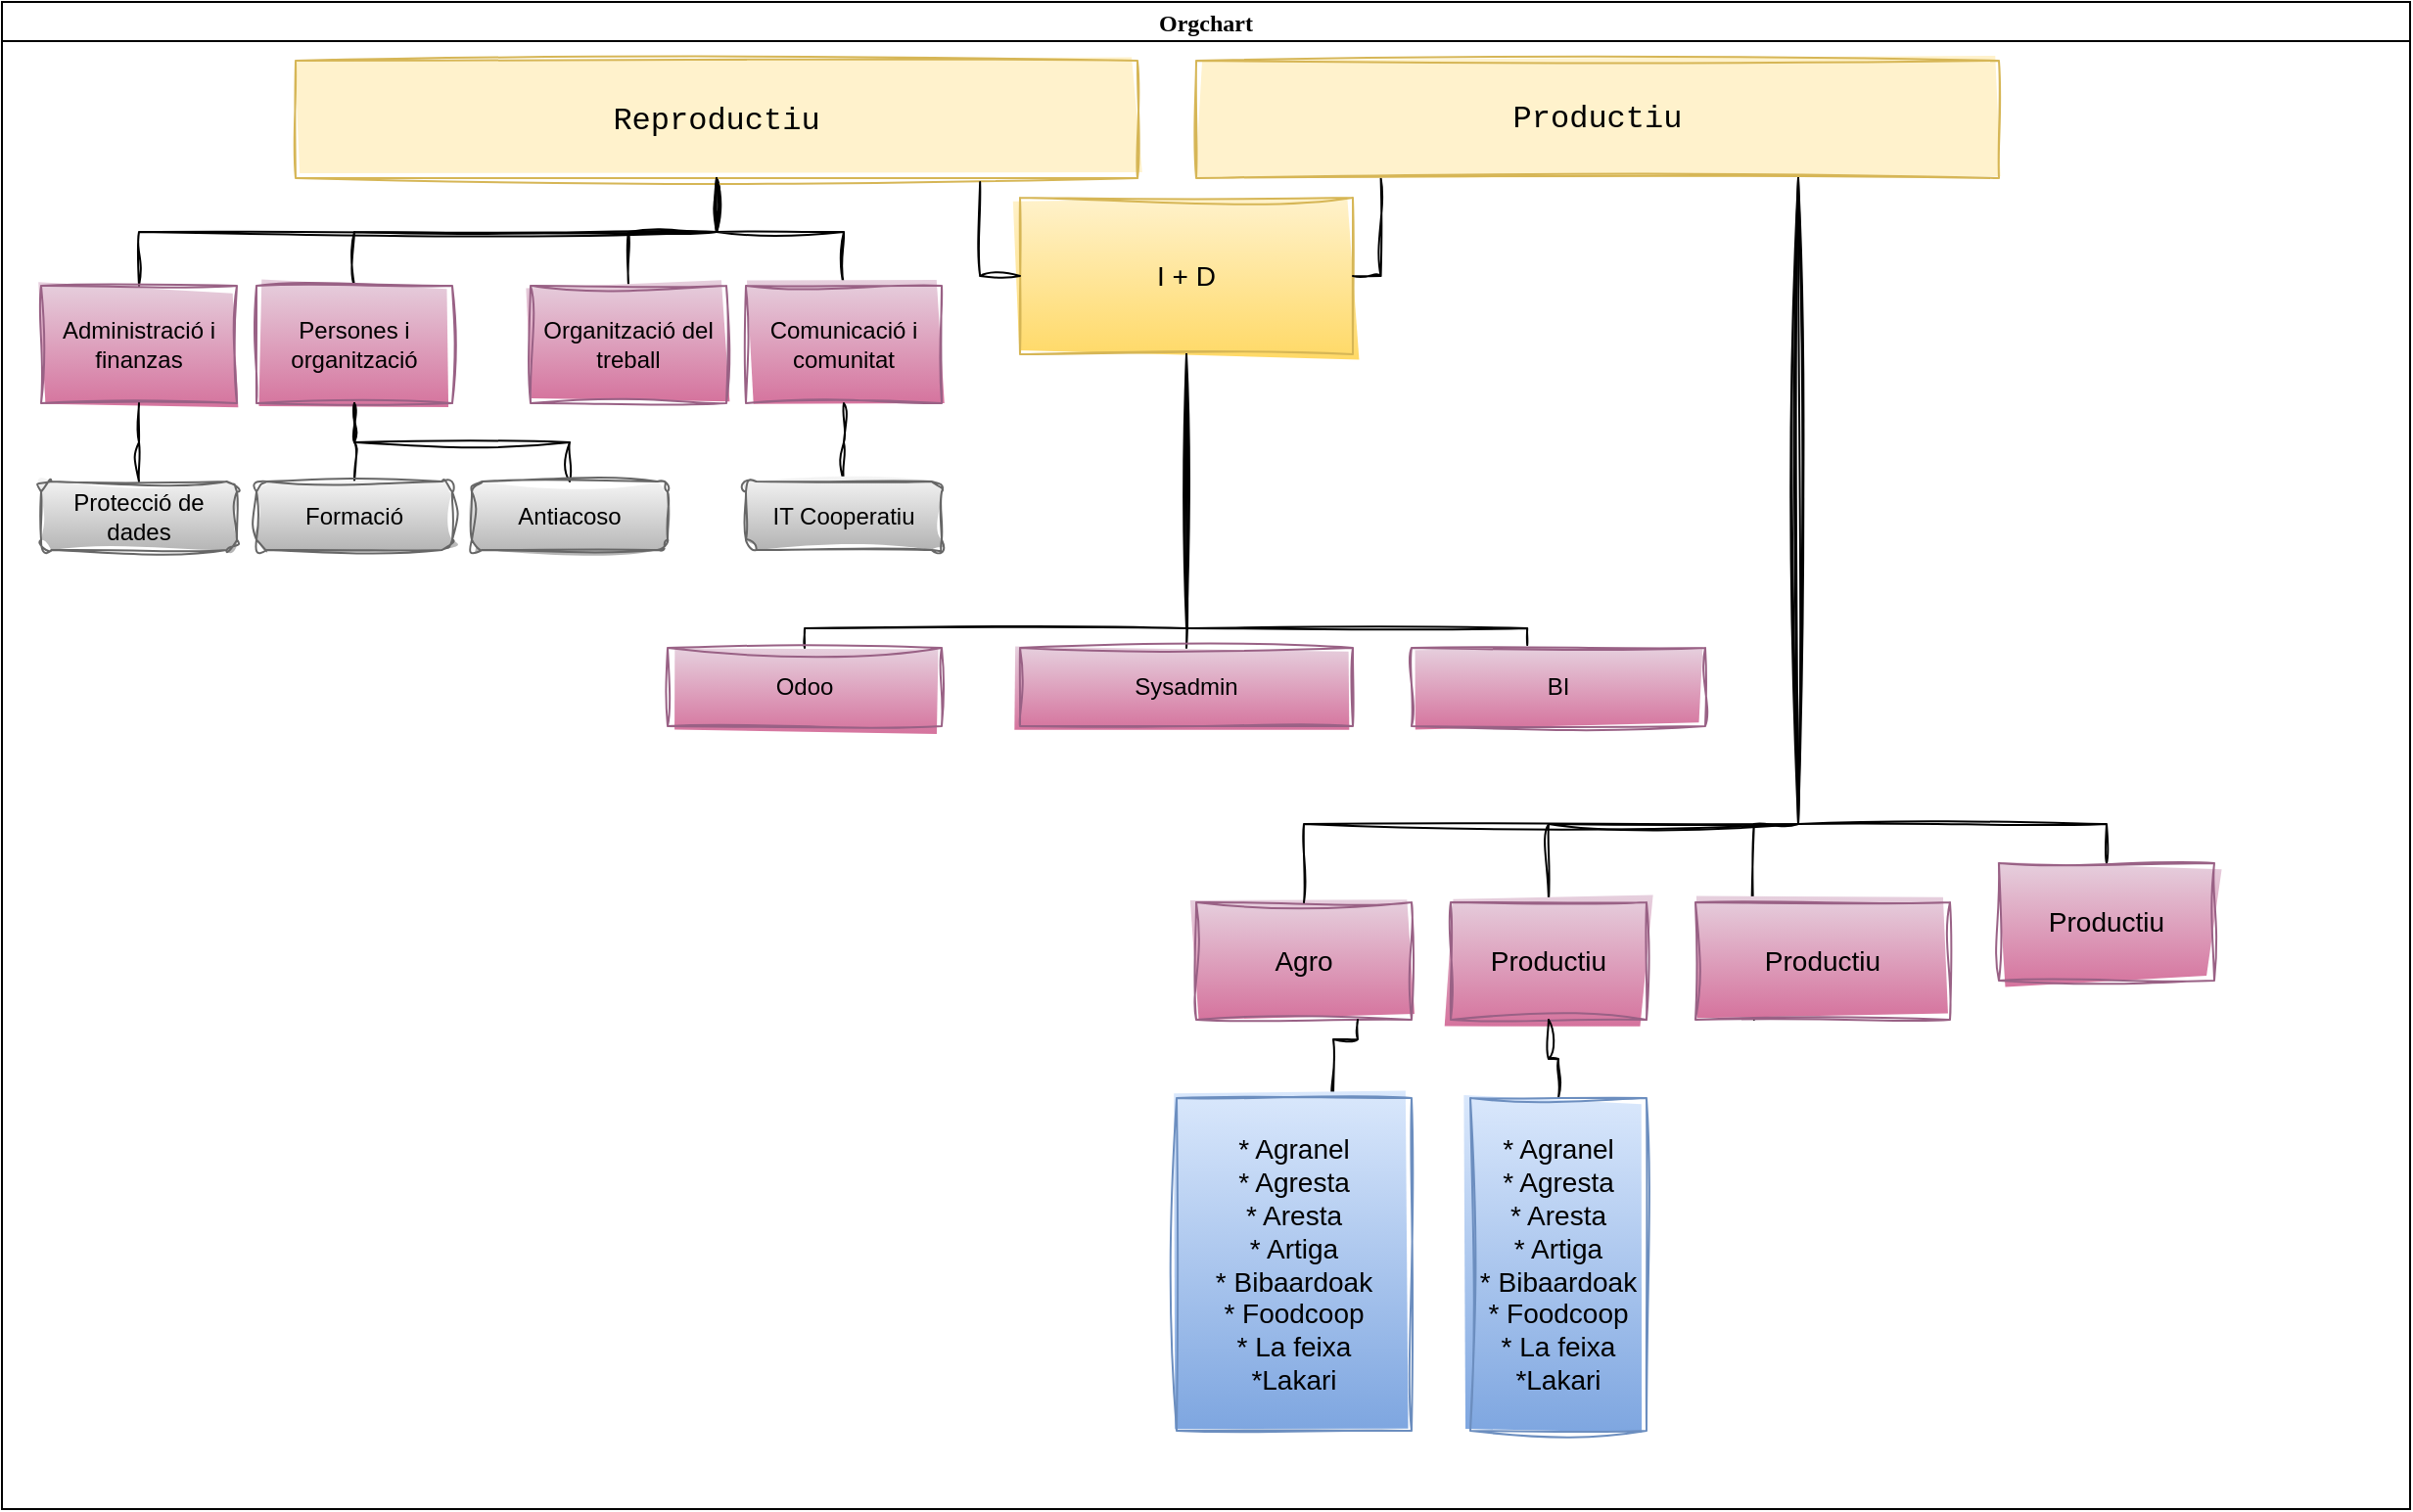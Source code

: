 <mxfile version="20.8.3" type="github">
  <diagram id="JWPBLmmFshfTRWQKpwGe" name="Page-1">
    <mxGraphModel dx="2284" dy="789" grid="1" gridSize="10" guides="1" tooltips="1" connect="1" arrows="1" fold="1" page="1" pageScale="1" pageWidth="850" pageHeight="1100" math="0" shadow="0">
      <root>
        <mxCell id="0" />
        <mxCell id="1" parent="0" />
        <mxCell id="_ZrAJ8rJcdmDjaMm9Yq3-7" value="Orgchart" style="swimlane;startSize=20;horizontal=1;containerType=tree;newEdgeStyle={&quot;edgeStyle&quot;:&quot;elbowEdgeStyle&quot;,&quot;startArrow&quot;:&quot;none&quot;,&quot;endArrow&quot;:&quot;none&quot;};glass=0;gradientColor=none;movable=1;resizable=1;rotatable=1;deletable=1;editable=1;connectable=1;fontFamily=Comic Sans MS;" vertex="1" parent="1">
          <mxGeometry x="-570" y="42" width="1230" height="770" as="geometry">
            <mxRectangle x="50" y="60" width="90" height="30" as="alternateBounds" />
          </mxGeometry>
        </mxCell>
        <mxCell id="_ZrAJ8rJcdmDjaMm9Yq3-8" value="" style="edgeStyle=elbowEdgeStyle;elbow=vertical;sourcePerimeterSpacing=0;targetPerimeterSpacing=0;startArrow=none;endArrow=none;rounded=0;curved=0;sketch=1;curveFitting=1;jiggle=2;" edge="1" parent="_ZrAJ8rJcdmDjaMm9Yq3-7" source="_ZrAJ8rJcdmDjaMm9Yq3-10" target="_ZrAJ8rJcdmDjaMm9Yq3-11">
          <mxGeometry relative="1" as="geometry" />
        </mxCell>
        <mxCell id="_ZrAJ8rJcdmDjaMm9Yq3-9" value="" style="edgeStyle=elbowEdgeStyle;elbow=vertical;sourcePerimeterSpacing=0;targetPerimeterSpacing=0;startArrow=none;endArrow=none;rounded=0;curved=0;sketch=1;curveFitting=1;jiggle=2;" edge="1" parent="_ZrAJ8rJcdmDjaMm9Yq3-7" source="_ZrAJ8rJcdmDjaMm9Yq3-10" target="_ZrAJ8rJcdmDjaMm9Yq3-12">
          <mxGeometry relative="1" as="geometry" />
        </mxCell>
        <UserObject label="&lt;font style=&quot;font-size: 16px;&quot; face=&quot;Courier New&quot;&gt;Reproductiu&lt;/font&gt;" treeRoot="1" id="_ZrAJ8rJcdmDjaMm9Yq3-10">
          <mxCell style="whiteSpace=wrap;html=1;align=center;treeFolding=1;treeMoving=1;newEdgeStyle={&quot;edgeStyle&quot;:&quot;elbowEdgeStyle&quot;,&quot;startArrow&quot;:&quot;none&quot;,&quot;endArrow&quot;:&quot;none&quot;};fillColor=#fff2cc;strokeColor=#d6b656;gradientColor=none;fontStyle=0;fontSize=16;shadow=0;glass=0;rounded=0;fillStyle=solid;sketch=1;curveFitting=1;jiggle=2;" vertex="1" parent="_ZrAJ8rJcdmDjaMm9Yq3-7">
            <mxGeometry x="150" y="30" width="430" height="60" as="geometry" />
          </mxCell>
        </UserObject>
        <mxCell id="_ZrAJ8rJcdmDjaMm9Yq3-11" value="Persones i organització" style="whiteSpace=wrap;html=1;align=center;verticalAlign=middle;treeFolding=1;treeMoving=1;newEdgeStyle={&quot;edgeStyle&quot;:&quot;elbowEdgeStyle&quot;,&quot;startArrow&quot;:&quot;none&quot;,&quot;endArrow&quot;:&quot;none&quot;};fillColor=#e6d0de;strokeColor=#996185;gradientColor=#d5739d;sketch=1;curveFitting=1;jiggle=2;" vertex="1" parent="_ZrAJ8rJcdmDjaMm9Yq3-7">
          <mxGeometry x="130" y="145" width="100" height="60" as="geometry" />
        </mxCell>
        <mxCell id="_ZrAJ8rJcdmDjaMm9Yq3-12" value="Organització del treball" style="whiteSpace=wrap;html=1;align=center;verticalAlign=middle;treeFolding=1;treeMoving=1;newEdgeStyle={&quot;edgeStyle&quot;:&quot;elbowEdgeStyle&quot;,&quot;startArrow&quot;:&quot;none&quot;,&quot;endArrow&quot;:&quot;none&quot;};fillColor=#e6d0de;strokeColor=#996185;gradientColor=#d5739d;sketch=1;curveFitting=1;jiggle=2;" vertex="1" parent="_ZrAJ8rJcdmDjaMm9Yq3-7">
          <mxGeometry x="270" y="145" width="100" height="60" as="geometry" />
        </mxCell>
        <mxCell id="_ZrAJ8rJcdmDjaMm9Yq3-25" value="" style="edgeStyle=elbowEdgeStyle;elbow=vertical;sourcePerimeterSpacing=0;targetPerimeterSpacing=0;startArrow=none;endArrow=none;rounded=0;curved=0;sketch=1;curveFitting=1;jiggle=2;" edge="1" target="_ZrAJ8rJcdmDjaMm9Yq3-26" source="_ZrAJ8rJcdmDjaMm9Yq3-10" parent="_ZrAJ8rJcdmDjaMm9Yq3-7">
          <mxGeometry relative="1" as="geometry">
            <mxPoint x="320" y="270" as="sourcePoint" />
          </mxGeometry>
        </mxCell>
        <mxCell id="_ZrAJ8rJcdmDjaMm9Yq3-26" value="Comunicació i comunitat" style="whiteSpace=wrap;html=1;align=center;verticalAlign=middle;treeFolding=1;treeMoving=1;newEdgeStyle={&quot;edgeStyle&quot;:&quot;elbowEdgeStyle&quot;,&quot;startArrow&quot;:&quot;none&quot;,&quot;endArrow&quot;:&quot;none&quot;};fillColor=#e6d0de;strokeColor=#996185;gradientColor=#d5739d;sketch=1;curveFitting=1;jiggle=2;" vertex="1" parent="_ZrAJ8rJcdmDjaMm9Yq3-7">
          <mxGeometry x="380" y="145" width="100" height="60" as="geometry" />
        </mxCell>
        <mxCell id="_ZrAJ8rJcdmDjaMm9Yq3-27" value="" style="edgeStyle=elbowEdgeStyle;elbow=vertical;sourcePerimeterSpacing=0;targetPerimeterSpacing=0;startArrow=none;endArrow=none;rounded=0;curved=0;sketch=1;curveFitting=1;jiggle=2;" edge="1" target="_ZrAJ8rJcdmDjaMm9Yq3-28" source="_ZrAJ8rJcdmDjaMm9Yq3-10" parent="_ZrAJ8rJcdmDjaMm9Yq3-7">
          <mxGeometry relative="1" as="geometry">
            <mxPoint x="320" y="270" as="sourcePoint" />
          </mxGeometry>
        </mxCell>
        <mxCell id="_ZrAJ8rJcdmDjaMm9Yq3-28" value="Administració i finanzas" style="whiteSpace=wrap;html=1;align=center;verticalAlign=middle;treeFolding=1;treeMoving=1;newEdgeStyle={&quot;edgeStyle&quot;:&quot;elbowEdgeStyle&quot;,&quot;startArrow&quot;:&quot;none&quot;,&quot;endArrow&quot;:&quot;none&quot;};fillColor=#e6d0de;strokeColor=#996185;gradientColor=#d5739d;sketch=1;curveFitting=1;jiggle=2;" vertex="1" parent="_ZrAJ8rJcdmDjaMm9Yq3-7">
          <mxGeometry x="20" y="145" width="100" height="60" as="geometry" />
        </mxCell>
        <mxCell id="_ZrAJ8rJcdmDjaMm9Yq3-29" value="" style="edgeStyle=elbowEdgeStyle;elbow=vertical;sourcePerimeterSpacing=0;targetPerimeterSpacing=0;startArrow=none;endArrow=none;rounded=0;curved=0;sketch=1;curveFitting=1;jiggle=2;" edge="1" target="_ZrAJ8rJcdmDjaMm9Yq3-30" source="_ZrAJ8rJcdmDjaMm9Yq3-28" parent="_ZrAJ8rJcdmDjaMm9Yq3-7">
          <mxGeometry relative="1" as="geometry">
            <mxPoint x="190" y="165" as="sourcePoint" />
          </mxGeometry>
        </mxCell>
        <mxCell id="_ZrAJ8rJcdmDjaMm9Yq3-30" value="Protecció de dades" style="whiteSpace=wrap;html=1;align=center;verticalAlign=middle;treeFolding=1;treeMoving=1;newEdgeStyle={&quot;edgeStyle&quot;:&quot;elbowEdgeStyle&quot;,&quot;startArrow&quot;:&quot;none&quot;,&quot;endArrow&quot;:&quot;none&quot;};fillColor=#f5f5f5;gradientColor=#b3b3b3;strokeColor=#666666;sketch=1;curveFitting=1;jiggle=2;rounded=1;" vertex="1" parent="_ZrAJ8rJcdmDjaMm9Yq3-7">
          <mxGeometry x="20" y="245" width="100" height="35" as="geometry" />
        </mxCell>
        <mxCell id="_ZrAJ8rJcdmDjaMm9Yq3-31" value="" style="edgeStyle=elbowEdgeStyle;elbow=vertical;sourcePerimeterSpacing=0;targetPerimeterSpacing=0;startArrow=none;endArrow=none;rounded=0;curved=0;sketch=1;curveFitting=1;jiggle=2;" edge="1" target="_ZrAJ8rJcdmDjaMm9Yq3-32" source="_ZrAJ8rJcdmDjaMm9Yq3-11" parent="_ZrAJ8rJcdmDjaMm9Yq3-7">
          <mxGeometry relative="1" as="geometry">
            <mxPoint x="190" y="165" as="sourcePoint" />
          </mxGeometry>
        </mxCell>
        <mxCell id="_ZrAJ8rJcdmDjaMm9Yq3-32" value="Formació" style="whiteSpace=wrap;html=1;align=center;verticalAlign=middle;treeFolding=1;treeMoving=1;newEdgeStyle={&quot;edgeStyle&quot;:&quot;elbowEdgeStyle&quot;,&quot;startArrow&quot;:&quot;none&quot;,&quot;endArrow&quot;:&quot;none&quot;};fillColor=#f5f5f5;gradientColor=#b3b3b3;strokeColor=#666666;sketch=1;curveFitting=1;jiggle=2;rounded=1;" vertex="1" parent="_ZrAJ8rJcdmDjaMm9Yq3-7">
          <mxGeometry x="130" y="245" width="100" height="35" as="geometry" />
        </mxCell>
        <mxCell id="_ZrAJ8rJcdmDjaMm9Yq3-33" value="" style="edgeStyle=elbowEdgeStyle;elbow=vertical;sourcePerimeterSpacing=0;targetPerimeterSpacing=0;startArrow=none;endArrow=none;rounded=0;curved=0;sketch=1;curveFitting=1;jiggle=2;" edge="1" target="_ZrAJ8rJcdmDjaMm9Yq3-34" source="_ZrAJ8rJcdmDjaMm9Yq3-11" parent="_ZrAJ8rJcdmDjaMm9Yq3-7">
          <mxGeometry relative="1" as="geometry">
            <mxPoint x="120" y="265" as="sourcePoint" />
          </mxGeometry>
        </mxCell>
        <mxCell id="_ZrAJ8rJcdmDjaMm9Yq3-34" value="Antiacoso" style="whiteSpace=wrap;html=1;align=center;verticalAlign=middle;treeFolding=1;treeMoving=1;newEdgeStyle={&quot;edgeStyle&quot;:&quot;elbowEdgeStyle&quot;,&quot;startArrow&quot;:&quot;none&quot;,&quot;endArrow&quot;:&quot;none&quot;};fillColor=#f5f5f5;gradientColor=#b3b3b3;strokeColor=#666666;sketch=1;curveFitting=1;jiggle=2;rounded=1;" vertex="1" parent="_ZrAJ8rJcdmDjaMm9Yq3-7">
          <mxGeometry x="240" y="245" width="100" height="35" as="geometry" />
        </mxCell>
        <mxCell id="_ZrAJ8rJcdmDjaMm9Yq3-59" value="" style="edgeStyle=elbowEdgeStyle;elbow=vertical;sourcePerimeterSpacing=0;targetPerimeterSpacing=0;startArrow=none;endArrow=none;rounded=0;curved=0;sketch=1;curveFitting=1;jiggle=2;" edge="1" target="_ZrAJ8rJcdmDjaMm9Yq3-60" source="_ZrAJ8rJcdmDjaMm9Yq3-26" parent="_ZrAJ8rJcdmDjaMm9Yq3-7">
          <mxGeometry relative="1" as="geometry">
            <mxPoint x="225" y="125" as="sourcePoint" />
          </mxGeometry>
        </mxCell>
        <mxCell id="_ZrAJ8rJcdmDjaMm9Yq3-60" value="IT Cooperatiu" style="whiteSpace=wrap;html=1;align=center;verticalAlign=middle;treeFolding=1;treeMoving=1;newEdgeStyle={&quot;edgeStyle&quot;:&quot;elbowEdgeStyle&quot;,&quot;startArrow&quot;:&quot;none&quot;,&quot;endArrow&quot;:&quot;none&quot;};fillColor=#f5f5f5;gradientColor=#b3b3b3;strokeColor=#666666;sketch=1;curveFitting=1;jiggle=2;rounded=1;" vertex="1" parent="_ZrAJ8rJcdmDjaMm9Yq3-7">
          <mxGeometry x="380" y="245" width="100" height="35" as="geometry" />
        </mxCell>
        <mxCell id="_ZrAJ8rJcdmDjaMm9Yq3-90" value="&lt;font style=&quot;font-size: 14px;&quot;&gt;I + D&lt;/font&gt;" style="whiteSpace=wrap;html=1;align=center;verticalAlign=middle;treeFolding=1;treeMoving=1;newEdgeStyle={&quot;edgeStyle&quot;:&quot;elbowEdgeStyle&quot;,&quot;startArrow&quot;:&quot;none&quot;,&quot;endArrow&quot;:&quot;none&quot;};sketch=1;curveFitting=1;jiggle=2;fillColor=#fff2cc;gradientColor=#ffd966;strokeColor=#d6b656;movable=1;resizable=1;rotatable=1;deletable=1;editable=1;connectable=1;" vertex="1" parent="_ZrAJ8rJcdmDjaMm9Yq3-7">
          <mxGeometry x="520" y="100" width="170" height="80" as="geometry" />
        </mxCell>
        <mxCell id="_ZrAJ8rJcdmDjaMm9Yq3-62" value="" style="edgeStyle=elbowEdgeStyle;elbow=vertical;targetPerimeterSpacing=0;startArrow=none;endArrow=none;rounded=0;curved=0;sketch=1;curveFitting=1;jiggle=2;entryX=0.23;entryY=1;entryDx=0;entryDy=0;entryPerimeter=0;" edge="1" parent="_ZrAJ8rJcdmDjaMm9Yq3-7" source="_ZrAJ8rJcdmDjaMm9Yq3-90" target="_ZrAJ8rJcdmDjaMm9Yq3-128">
          <mxGeometry relative="1" as="geometry">
            <mxPoint x="600" y="160" as="sourcePoint" />
            <mxPoint x="690" y="380" as="targetPoint" />
            <Array as="points">
              <mxPoint x="720" y="140" />
              <mxPoint x="610" y="120" />
              <mxPoint x="700" y="150" />
              <mxPoint x="680" y="160" />
            </Array>
          </mxGeometry>
        </mxCell>
        <mxCell id="_ZrAJ8rJcdmDjaMm9Yq3-61" value="" style="edgeStyle=elbowEdgeStyle;elbow=vertical;sourcePerimeterSpacing=0;targetPerimeterSpacing=0;startArrow=none;endArrow=none;rounded=0;curved=0;sketch=1;curveFitting=1;jiggle=2;entryX=0.813;entryY=1.033;entryDx=0;entryDy=0;entryPerimeter=0;exitX=0;exitY=0.5;exitDx=0;exitDy=0;" edge="1" parent="_ZrAJ8rJcdmDjaMm9Yq3-7" source="_ZrAJ8rJcdmDjaMm9Yq3-90" target="_ZrAJ8rJcdmDjaMm9Yq3-10">
          <mxGeometry relative="1" as="geometry">
            <mxPoint x="600" y="190" as="sourcePoint" />
            <mxPoint x="670" y="260" as="targetPoint" />
            <Array as="points">
              <mxPoint x="470" y="140" />
              <mxPoint x="540" y="120" />
              <mxPoint x="510" y="150" />
            </Array>
          </mxGeometry>
        </mxCell>
        <mxCell id="_ZrAJ8rJcdmDjaMm9Yq3-92" value="" style="edgeStyle=elbowEdgeStyle;rounded=0;sketch=1;orthogonalLoop=1;jettySize=auto;html=1;elbow=vertical;startArrow=none;endArrow=none;" edge="1" source="_ZrAJ8rJcdmDjaMm9Yq3-90" target="_ZrAJ8rJcdmDjaMm9Yq3-93" parent="_ZrAJ8rJcdmDjaMm9Yq3-7">
          <mxGeometry relative="1" as="geometry" />
        </mxCell>
        <mxCell id="_ZrAJ8rJcdmDjaMm9Yq3-93" value="Sysadmin" style="whiteSpace=wrap;html=1;align=center;verticalAlign=middle;treeFolding=1;treeMoving=1;newEdgeStyle={&quot;edgeStyle&quot;:&quot;elbowEdgeStyle&quot;,&quot;startArrow&quot;:&quot;none&quot;,&quot;endArrow&quot;:&quot;none&quot;};sketch=1;curveFitting=1;jiggle=2;fillColor=#e6d0de;gradientColor=#d5739d;strokeColor=#996185;" vertex="1" parent="_ZrAJ8rJcdmDjaMm9Yq3-7">
          <mxGeometry x="520" y="330" width="170" height="40" as="geometry" />
        </mxCell>
        <mxCell id="_ZrAJ8rJcdmDjaMm9Yq3-94" value="" style="edgeStyle=elbowEdgeStyle;rounded=0;sketch=1;orthogonalLoop=1;jettySize=auto;html=1;elbow=vertical;startArrow=none;endArrow=none;" edge="1" target="_ZrAJ8rJcdmDjaMm9Yq3-95" source="_ZrAJ8rJcdmDjaMm9Yq3-90" parent="_ZrAJ8rJcdmDjaMm9Yq3-7">
          <mxGeometry relative="1" as="geometry">
            <mxPoint x="-5" y="250" as="sourcePoint" />
            <Array as="points">
              <mxPoint x="605" y="320" />
            </Array>
          </mxGeometry>
        </mxCell>
        <mxCell id="_ZrAJ8rJcdmDjaMm9Yq3-95" value="Odoo" style="whiteSpace=wrap;html=1;align=center;verticalAlign=middle;treeFolding=1;treeMoving=1;newEdgeStyle={&quot;edgeStyle&quot;:&quot;elbowEdgeStyle&quot;,&quot;startArrow&quot;:&quot;none&quot;,&quot;endArrow&quot;:&quot;none&quot;};sketch=1;curveFitting=1;jiggle=2;fillColor=#e6d0de;gradientColor=#d5739d;strokeColor=#996185;" vertex="1" parent="_ZrAJ8rJcdmDjaMm9Yq3-7">
          <mxGeometry x="340" y="330" width="140" height="40" as="geometry" />
        </mxCell>
        <mxCell id="_ZrAJ8rJcdmDjaMm9Yq3-96" value="" style="edgeStyle=elbowEdgeStyle;rounded=0;sketch=1;orthogonalLoop=1;jettySize=auto;html=1;elbow=vertical;startArrow=none;endArrow=none;entryX=0.394;entryY=-0.037;entryDx=0;entryDy=0;entryPerimeter=0;" edge="1" target="_ZrAJ8rJcdmDjaMm9Yq3-97" source="_ZrAJ8rJcdmDjaMm9Yq3-90" parent="_ZrAJ8rJcdmDjaMm9Yq3-7">
          <mxGeometry relative="1" as="geometry">
            <mxPoint x="-5" y="250" as="sourcePoint" />
            <Array as="points">
              <mxPoint x="710" y="320" />
            </Array>
          </mxGeometry>
        </mxCell>
        <mxCell id="_ZrAJ8rJcdmDjaMm9Yq3-97" value="BI" style="whiteSpace=wrap;html=1;align=center;verticalAlign=middle;treeFolding=1;treeMoving=1;newEdgeStyle={&quot;edgeStyle&quot;:&quot;elbowEdgeStyle&quot;,&quot;startArrow&quot;:&quot;none&quot;,&quot;endArrow&quot;:&quot;none&quot;};sketch=1;curveFitting=1;jiggle=2;fillColor=#e6d0de;gradientColor=#d5739d;strokeColor=#996185;" vertex="1" parent="_ZrAJ8rJcdmDjaMm9Yq3-7">
          <mxGeometry x="720" y="330" width="150" height="40" as="geometry" />
        </mxCell>
        <mxCell id="_ZrAJ8rJcdmDjaMm9Yq3-110" style="edgeStyle=elbowEdgeStyle;rounded=0;sketch=1;orthogonalLoop=1;jettySize=auto;html=1;startArrow=none;endArrow=none;exitX=0;exitY=1;exitDx=0;exitDy=0;fontSize=14;" edge="1" parent="_ZrAJ8rJcdmDjaMm9Yq3-7" source="_ZrAJ8rJcdmDjaMm9Yq3-97" target="_ZrAJ8rJcdmDjaMm9Yq3-97">
          <mxGeometry relative="1" as="geometry" />
        </mxCell>
        <UserObject label="Agro" treeRoot="1" id="_ZrAJ8rJcdmDjaMm9Yq3-126">
          <mxCell style="whiteSpace=wrap;html=1;align=center;treeFolding=1;treeMoving=1;newEdgeStyle={&quot;edgeStyle&quot;:&quot;elbowEdgeStyle&quot;,&quot;startArrow&quot;:&quot;none&quot;,&quot;endArrow&quot;:&quot;none&quot;};fillColor=#e6d0de;strokeColor=#996185;gradientColor=#d5739d;fontStyle=0;fontSize=14;sketch=1;curveFitting=1;jiggle=2;shadow=0;glass=0;rounded=0;fillStyle=auto;" vertex="1" parent="_ZrAJ8rJcdmDjaMm9Yq3-7">
            <mxGeometry x="610" y="460" width="110" height="60" as="geometry" />
          </mxCell>
        </UserObject>
        <mxCell id="_ZrAJ8rJcdmDjaMm9Yq3-127" value="" style="edgeStyle=elbowEdgeStyle;elbow=vertical;targetPerimeterSpacing=0;startArrow=none;endArrow=none;rounded=0;curved=0;sketch=1;curveFitting=1;jiggle=2;exitX=0.75;exitY=1;exitDx=0;exitDy=0;" edge="1" target="_ZrAJ8rJcdmDjaMm9Yq3-126" source="_ZrAJ8rJcdmDjaMm9Yq3-128" parent="_ZrAJ8rJcdmDjaMm9Yq3-7">
          <mxGeometry relative="1" as="geometry">
            <mxPoint x="120" y="180" as="sourcePoint" />
            <mxPoint x="690" y="380" as="targetPoint" />
            <Array as="points">
              <mxPoint x="880" y="420" />
              <mxPoint x="150" y="180" />
              <mxPoint x="40" y="160" />
              <mxPoint x="130" y="190" />
              <mxPoint x="110" y="200" />
            </Array>
          </mxGeometry>
        </mxCell>
        <UserObject label="&lt;font style=&quot;font-size: 16px;&quot; face=&quot;Courier New&quot;&gt;Productiu&lt;/font&gt;" treeRoot="1" id="_ZrAJ8rJcdmDjaMm9Yq3-128">
          <mxCell style="whiteSpace=wrap;html=1;align=center;treeFolding=1;treeMoving=1;newEdgeStyle={&quot;edgeStyle&quot;:&quot;elbowEdgeStyle&quot;,&quot;startArrow&quot;:&quot;none&quot;,&quot;endArrow&quot;:&quot;none&quot;};fillColor=#fff2cc;strokeColor=#d6b656;gradientColor=none;fontStyle=0;fontSize=14;sketch=1;curveFitting=1;jiggle=2;shadow=0;glass=0;rounded=0;fillStyle=solid;" vertex="1" parent="_ZrAJ8rJcdmDjaMm9Yq3-7">
            <mxGeometry x="610" y="30" width="410" height="60" as="geometry" />
          </mxCell>
        </UserObject>
        <mxCell id="_ZrAJ8rJcdmDjaMm9Yq3-129" value="" style="edgeStyle=elbowEdgeStyle;elbow=vertical;targetPerimeterSpacing=0;startArrow=none;endArrow=none;rounded=0;curved=0;sketch=1;curveFitting=1;jiggle=2;entryX=0.5;entryY=0;entryDx=0;entryDy=0;exitX=0.75;exitY=1;exitDx=0;exitDy=0;" edge="1" target="_ZrAJ8rJcdmDjaMm9Yq3-130" source="_ZrAJ8rJcdmDjaMm9Yq3-128" parent="_ZrAJ8rJcdmDjaMm9Yq3-7">
          <mxGeometry relative="1" as="geometry">
            <mxPoint x="120" y="180" as="sourcePoint" />
            <mxPoint x="690" y="380" as="targetPoint" />
            <Array as="points">
              <mxPoint x="1000" y="420" />
              <mxPoint x="1040" y="440" />
              <mxPoint x="40" y="160" />
              <mxPoint x="130" y="190" />
              <mxPoint x="110" y="200" />
            </Array>
          </mxGeometry>
        </mxCell>
        <UserObject label="Productiu" treeRoot="1" id="_ZrAJ8rJcdmDjaMm9Yq3-130">
          <mxCell style="whiteSpace=wrap;html=1;align=center;treeFolding=1;treeMoving=1;newEdgeStyle={&quot;edgeStyle&quot;:&quot;elbowEdgeStyle&quot;,&quot;startArrow&quot;:&quot;none&quot;,&quot;endArrow&quot;:&quot;none&quot;};fillColor=#e6d0de;strokeColor=#996185;gradientColor=#d5739d;fontStyle=0;fontSize=14;sketch=1;curveFitting=1;jiggle=2;shadow=0;glass=0;rounded=0;fillStyle=auto;" vertex="1" parent="_ZrAJ8rJcdmDjaMm9Yq3-7">
            <mxGeometry x="740" y="460" width="100" height="60" as="geometry" />
          </mxCell>
        </UserObject>
        <mxCell id="_ZrAJ8rJcdmDjaMm9Yq3-131" value="" style="edgeStyle=elbowEdgeStyle;elbow=vertical;targetPerimeterSpacing=0;startArrow=none;endArrow=none;rounded=0;curved=0;sketch=1;curveFitting=1;jiggle=2;entryX=0.5;entryY=0;entryDx=0;entryDy=0;exitX=0.75;exitY=1;exitDx=0;exitDy=0;" edge="1" target="_ZrAJ8rJcdmDjaMm9Yq3-132" source="_ZrAJ8rJcdmDjaMm9Yq3-128" parent="_ZrAJ8rJcdmDjaMm9Yq3-7">
          <mxGeometry relative="1" as="geometry">
            <mxPoint x="880" y="90" as="sourcePoint" />
            <mxPoint x="690" y="380" as="targetPoint" />
            <Array as="points">
              <mxPoint x="910" y="420" />
              <mxPoint x="910" y="460" />
              <mxPoint x="150" y="180" />
              <mxPoint x="40" y="160" />
              <mxPoint x="130" y="190" />
              <mxPoint x="110" y="200" />
            </Array>
          </mxGeometry>
        </mxCell>
        <UserObject label="Productiu" treeRoot="1" id="_ZrAJ8rJcdmDjaMm9Yq3-132">
          <mxCell style="whiteSpace=wrap;html=1;align=center;treeFolding=1;treeMoving=1;newEdgeStyle={&quot;edgeStyle&quot;:&quot;elbowEdgeStyle&quot;,&quot;startArrow&quot;:&quot;none&quot;,&quot;endArrow&quot;:&quot;none&quot;};fillColor=#e6d0de;strokeColor=#996185;gradientColor=#d5739d;fontStyle=0;fontSize=14;sketch=1;curveFitting=1;jiggle=2;shadow=0;glass=0;rounded=0;fillStyle=auto;" vertex="1" parent="_ZrAJ8rJcdmDjaMm9Yq3-7">
            <mxGeometry x="1020" y="440" width="110" height="60" as="geometry" />
          </mxCell>
        </UserObject>
        <mxCell id="_ZrAJ8rJcdmDjaMm9Yq3-134" value="" style="edgeStyle=elbowEdgeStyle;elbow=vertical;targetPerimeterSpacing=0;startArrow=none;endArrow=none;rounded=0;curved=0;sketch=1;curveFitting=1;jiggle=2;entryX=0.23;entryY=1;entryDx=0;entryDy=0;entryPerimeter=0;exitX=0.75;exitY=1;exitDx=0;exitDy=0;" edge="1" target="_ZrAJ8rJcdmDjaMm9Yq3-135" source="_ZrAJ8rJcdmDjaMm9Yq3-128" parent="_ZrAJ8rJcdmDjaMm9Yq3-7">
          <mxGeometry relative="1" as="geometry">
            <mxPoint x="120" y="180" as="sourcePoint" />
            <mxPoint x="690" y="380" as="targetPoint" />
            <Array as="points">
              <mxPoint x="918" y="420" />
              <mxPoint x="1100" y="580" />
              <mxPoint x="150" y="180" />
              <mxPoint x="40" y="160" />
              <mxPoint x="130" y="190" />
              <mxPoint x="110" y="200" />
            </Array>
          </mxGeometry>
        </mxCell>
        <UserObject label="Productiu" treeRoot="1" id="_ZrAJ8rJcdmDjaMm9Yq3-135">
          <mxCell style="whiteSpace=wrap;html=1;align=center;treeFolding=1;treeMoving=1;newEdgeStyle={&quot;edgeStyle&quot;:&quot;elbowEdgeStyle&quot;,&quot;startArrow&quot;:&quot;none&quot;,&quot;endArrow&quot;:&quot;none&quot;};fillColor=#e6d0de;strokeColor=#996185;gradientColor=#d5739d;fontStyle=0;fontSize=14;sketch=1;curveFitting=1;jiggle=2;shadow=0;glass=0;rounded=0;fillStyle=auto;" vertex="1" parent="_ZrAJ8rJcdmDjaMm9Yq3-7">
            <mxGeometry x="865" y="460" width="130" height="60" as="geometry" />
          </mxCell>
        </UserObject>
        <mxCell id="_ZrAJ8rJcdmDjaMm9Yq3-136" value="" style="edgeStyle=elbowEdgeStyle;elbow=vertical;targetPerimeterSpacing=0;startArrow=none;endArrow=none;rounded=0;curved=0;sketch=1;curveFitting=1;jiggle=2;exitX=0.75;exitY=1;exitDx=0;exitDy=0;" edge="1" target="_ZrAJ8rJcdmDjaMm9Yq3-137" source="_ZrAJ8rJcdmDjaMm9Yq3-126" parent="_ZrAJ8rJcdmDjaMm9Yq3-7">
          <mxGeometry relative="1" as="geometry">
            <mxPoint x="347.5" y="130" as="sourcePoint" />
            <mxPoint x="690" y="380" as="targetPoint" />
            <Array as="points">
              <mxPoint x="680" y="530" />
              <mxPoint x="310" y="460" />
              <mxPoint x="-420" y="220" />
              <mxPoint x="-530" y="200" />
              <mxPoint x="-440" y="230" />
              <mxPoint x="-460" y="240" />
            </Array>
          </mxGeometry>
        </mxCell>
        <UserObject label="* Agranel&lt;br&gt;* Agresta&lt;br&gt;* Aresta&lt;br&gt;* Artiga&lt;br&gt;* Bibaardoak&lt;br&gt;* Foodcoop&lt;br&gt;* La feixa&lt;br&gt;*Lakari" treeRoot="1" id="_ZrAJ8rJcdmDjaMm9Yq3-137">
          <mxCell style="whiteSpace=wrap;html=1;align=center;treeFolding=1;treeMoving=1;newEdgeStyle={&quot;edgeStyle&quot;:&quot;elbowEdgeStyle&quot;,&quot;startArrow&quot;:&quot;none&quot;,&quot;endArrow&quot;:&quot;none&quot;};fillColor=#dae8fc;strokeColor=#6c8ebf;gradientColor=#7ea6e0;fontStyle=0;fontSize=14;sketch=1;curveFitting=1;jiggle=2;shadow=0;glass=0;rounded=0;fillStyle=auto;" vertex="1" parent="_ZrAJ8rJcdmDjaMm9Yq3-7">
            <mxGeometry x="600" y="560" width="120" height="170" as="geometry" />
          </mxCell>
        </UserObject>
        <mxCell id="_ZrAJ8rJcdmDjaMm9Yq3-138" value="" style="edgeStyle=elbowEdgeStyle;elbow=vertical;targetPerimeterSpacing=0;startArrow=none;endArrow=none;rounded=0;curved=0;sketch=1;curveFitting=1;jiggle=2;entryX=0.5;entryY=0;entryDx=0;entryDy=0;exitX=0.5;exitY=1;exitDx=0;exitDy=0;" edge="1" target="_ZrAJ8rJcdmDjaMm9Yq3-139" source="_ZrAJ8rJcdmDjaMm9Yq3-130" parent="_ZrAJ8rJcdmDjaMm9Yq3-7">
          <mxGeometry relative="1" as="geometry">
            <mxPoint x="347.5" y="130" as="sourcePoint" />
            <mxPoint x="690" y="380" as="targetPoint" />
            <Array as="points">
              <mxPoint x="780" y="540" />
              <mxPoint x="470" y="480" />
              <mxPoint x="-530" y="200" />
              <mxPoint x="-440" y="230" />
              <mxPoint x="-460" y="240" />
            </Array>
          </mxGeometry>
        </mxCell>
        <UserObject label="* Agranel&lt;br&gt;* Agresta&lt;br&gt;* Aresta&lt;br&gt;* Artiga&lt;br&gt;* Bibaardoak&lt;br&gt;* Foodcoop&lt;br&gt;* La feixa&lt;br&gt;*Lakari" treeRoot="1" id="_ZrAJ8rJcdmDjaMm9Yq3-139">
          <mxCell style="whiteSpace=wrap;html=1;align=center;treeFolding=1;treeMoving=1;newEdgeStyle={&quot;edgeStyle&quot;:&quot;elbowEdgeStyle&quot;,&quot;startArrow&quot;:&quot;none&quot;,&quot;endArrow&quot;:&quot;none&quot;};fillColor=#dae8fc;strokeColor=#6c8ebf;gradientColor=#7ea6e0;fontStyle=0;fontSize=14;sketch=1;curveFitting=1;jiggle=2;shadow=0;glass=0;rounded=0;fillStyle=auto;" vertex="1" parent="_ZrAJ8rJcdmDjaMm9Yq3-7">
            <mxGeometry x="750" y="560" width="90" height="170" as="geometry" />
          </mxCell>
        </UserObject>
      </root>
    </mxGraphModel>
  </diagram>
</mxfile>
